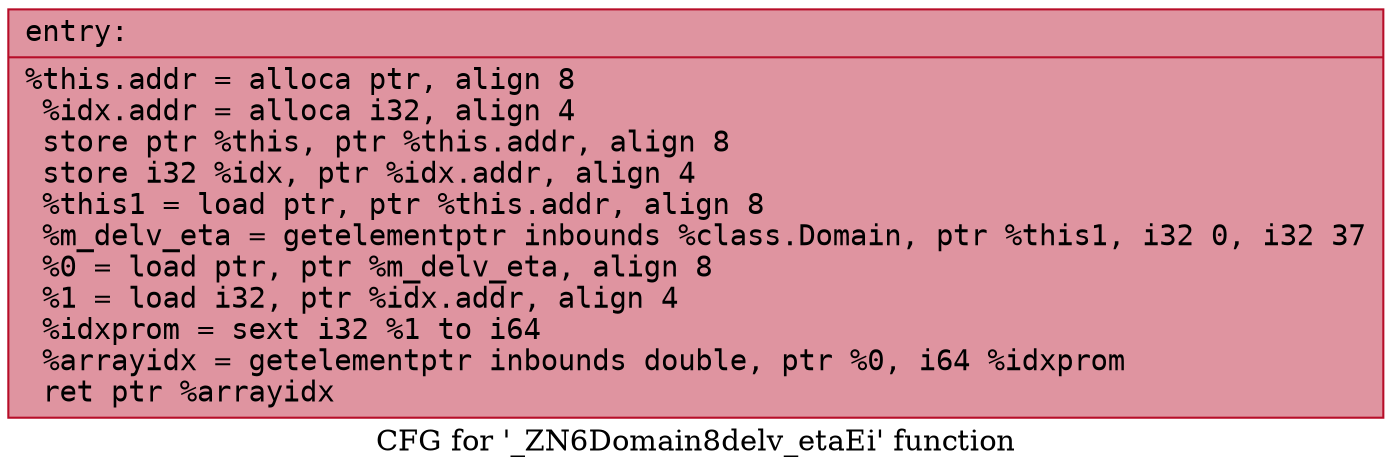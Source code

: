 digraph "CFG for '_ZN6Domain8delv_etaEi' function" {
	label="CFG for '_ZN6Domain8delv_etaEi' function";

	Node0x55707be8fdd0 [shape=record,color="#b70d28ff", style=filled, fillcolor="#b70d2870" fontname="Courier",label="{entry:\l|  %this.addr = alloca ptr, align 8\l  %idx.addr = alloca i32, align 4\l  store ptr %this, ptr %this.addr, align 8\l  store i32 %idx, ptr %idx.addr, align 4\l  %this1 = load ptr, ptr %this.addr, align 8\l  %m_delv_eta = getelementptr inbounds %class.Domain, ptr %this1, i32 0, i32 37\l  %0 = load ptr, ptr %m_delv_eta, align 8\l  %1 = load i32, ptr %idx.addr, align 4\l  %idxprom = sext i32 %1 to i64\l  %arrayidx = getelementptr inbounds double, ptr %0, i64 %idxprom\l  ret ptr %arrayidx\l}"];
}
